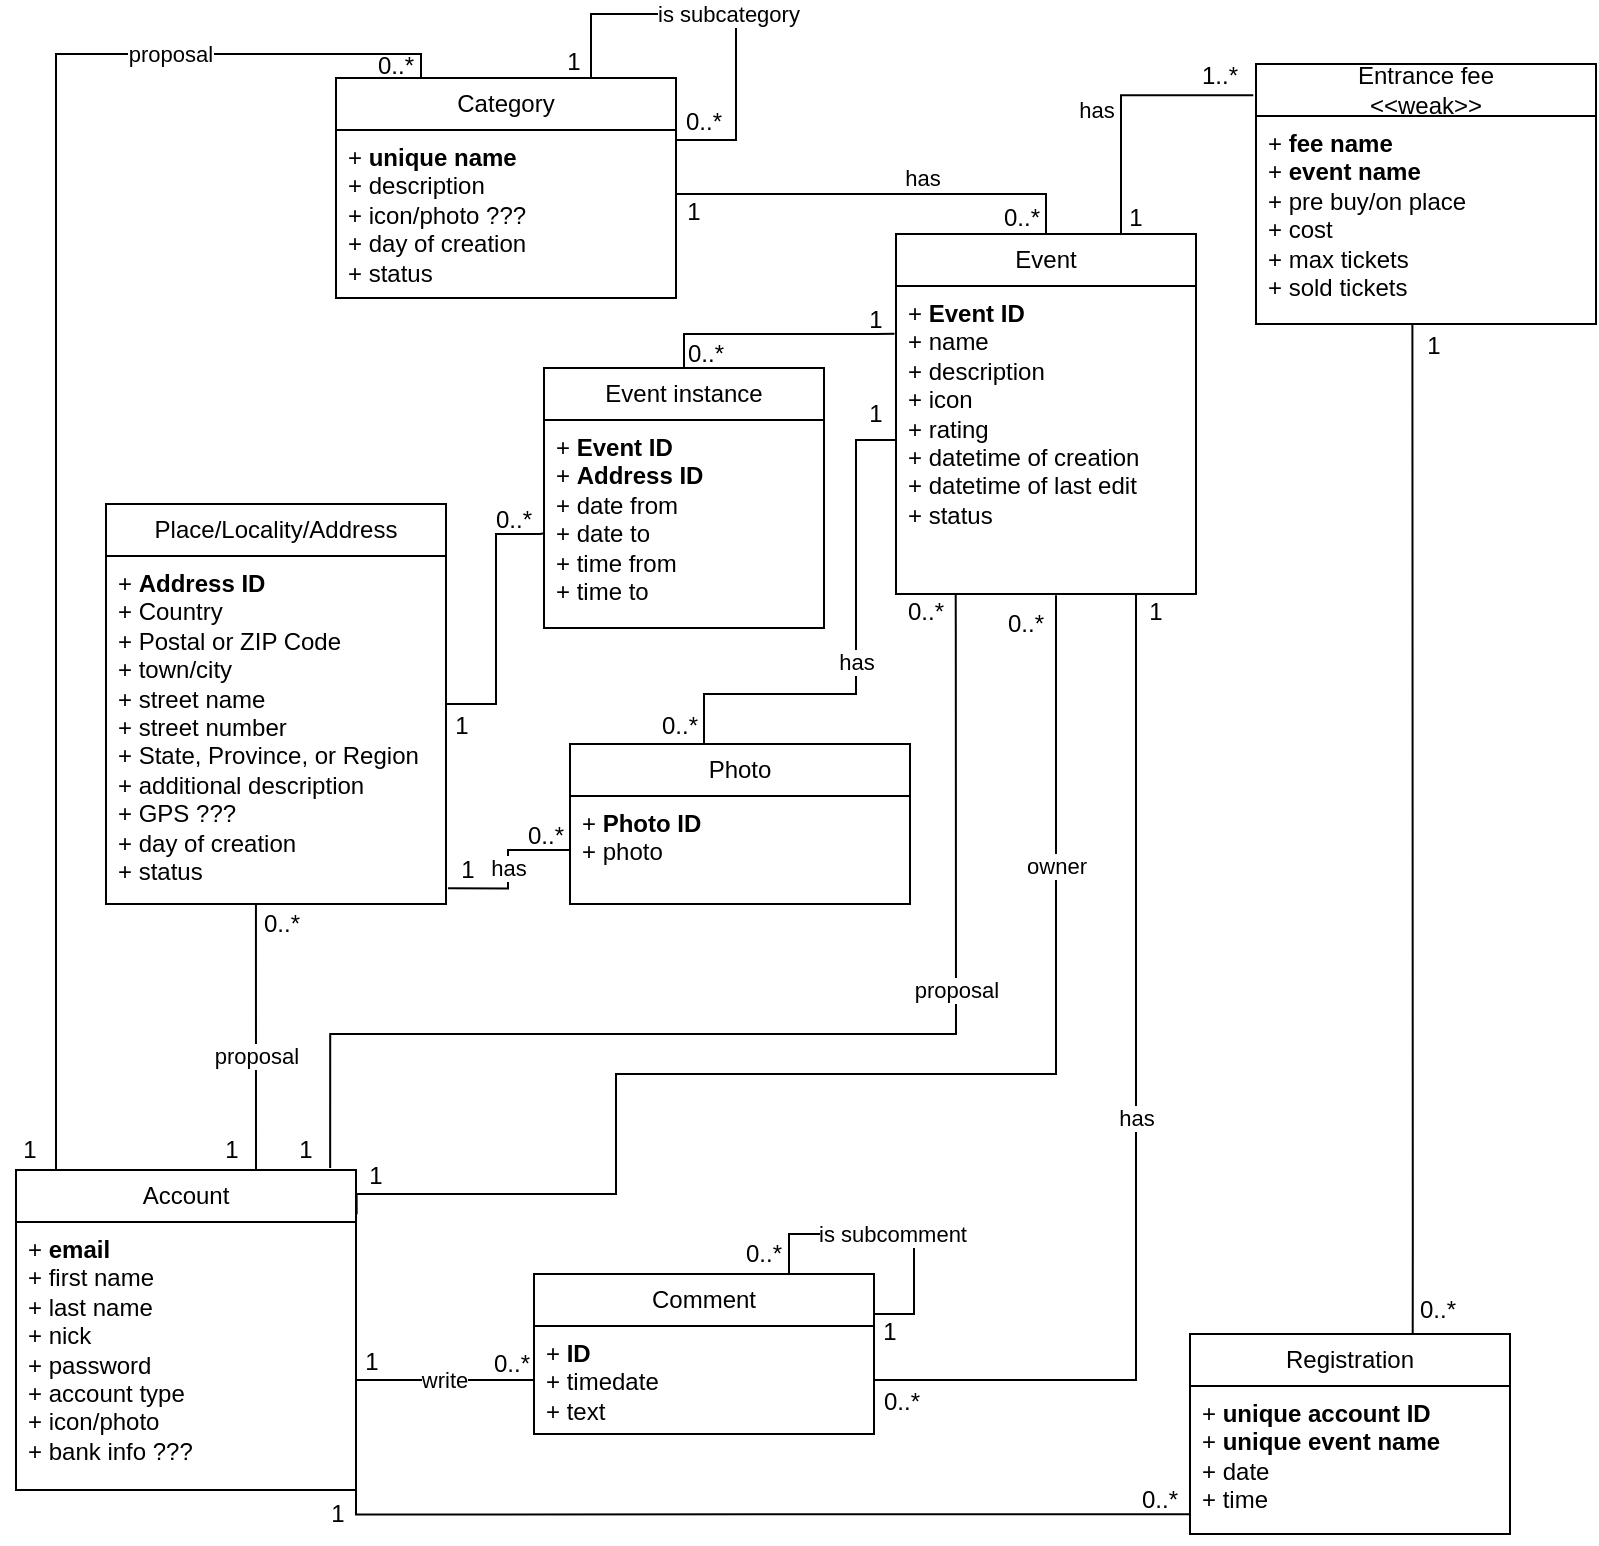 <mxfile version="21.8.2" type="device">
  <diagram name="Page-1" id="jqDnCujOp7mulD6K2x4Z">
    <mxGraphModel dx="1636" dy="948" grid="1" gridSize="10" guides="1" tooltips="1" connect="1" arrows="1" fold="1" page="1" pageScale="1" pageWidth="827" pageHeight="1169" math="0" shadow="0">
      <root>
        <mxCell id="0" />
        <mxCell id="1" parent="0" />
        <mxCell id="FDN6Dccw9lO80wlC99TS-1" value="Event" style="swimlane;fontStyle=0;childLayout=stackLayout;horizontal=1;startSize=26;fillColor=none;horizontalStack=0;resizeParent=1;resizeParentMax=0;resizeLast=0;collapsible=1;marginBottom=0;whiteSpace=wrap;html=1;" parent="1" vertex="1">
          <mxGeometry x="460" y="120" width="150" height="180" as="geometry">
            <mxRectangle x="110" y="140" width="70" height="30" as="alternateBounds" />
          </mxGeometry>
        </mxCell>
        <mxCell id="FDN6Dccw9lO80wlC99TS-3" value="+ &lt;b&gt;Event ID&lt;/b&gt;&lt;br&gt;+ name&lt;br&gt;+ description&lt;br&gt;+ icon&lt;br&gt;+ rating&lt;br&gt;+ datetime of creation&lt;br&gt;+ datetime of last edit&lt;br&gt;+ status" style="text;strokeColor=none;fillColor=none;align=left;verticalAlign=top;spacingLeft=4;spacingRight=4;overflow=hidden;rotatable=0;points=[[0,0.5],[1,0.5]];portConstraint=eastwest;whiteSpace=wrap;html=1;" parent="FDN6Dccw9lO80wlC99TS-1" vertex="1">
          <mxGeometry y="26" width="150" height="154" as="geometry" />
        </mxCell>
        <mxCell id="FDN6Dccw9lO80wlC99TS-5" value="Place/Locality/Address" style="swimlane;fontStyle=0;childLayout=stackLayout;horizontal=1;startSize=26;fillColor=none;horizontalStack=0;resizeParent=1;resizeParentMax=0;resizeLast=0;collapsible=1;marginBottom=0;whiteSpace=wrap;html=1;" parent="1" vertex="1">
          <mxGeometry x="65" y="255" width="170" height="200" as="geometry" />
        </mxCell>
        <mxCell id="FDN6Dccw9lO80wlC99TS-6" value="+ &lt;b&gt;Address ID&lt;/b&gt;&lt;br&gt;+ Country&lt;br&gt;+&amp;nbsp;Postal or ZIP Code&lt;br&gt;+ town/city&lt;br&gt;+ street name&lt;br&gt;+ street number&lt;br&gt;+&amp;nbsp;State, Province, or Region&lt;br&gt;+ additional description&lt;br&gt;+ GPS ???&lt;br&gt;+ day of creation&lt;br&gt;+ status" style="text;strokeColor=none;fillColor=none;align=left;verticalAlign=top;spacingLeft=4;spacingRight=4;overflow=hidden;rotatable=0;points=[[0,0.5],[1,0.5]];portConstraint=eastwest;whiteSpace=wrap;html=1;" parent="FDN6Dccw9lO80wlC99TS-5" vertex="1">
          <mxGeometry y="26" width="170" height="174" as="geometry" />
        </mxCell>
        <mxCell id="FDN6Dccw9lO80wlC99TS-31" value="has" style="edgeStyle=orthogonalEdgeStyle;rounded=0;orthogonalLoop=1;jettySize=auto;html=1;exitX=-0.008;exitY=0.12;exitDx=0;exitDy=0;endArrow=none;endFill=0;entryX=0.75;entryY=0;entryDx=0;entryDy=0;exitPerimeter=0;" parent="1" source="FDN6Dccw9lO80wlC99TS-15" target="FDN6Dccw9lO80wlC99TS-1" edge="1">
          <mxGeometry x="0.095" y="-13" relative="1" as="geometry">
            <mxPoint as="offset" />
          </mxGeometry>
        </mxCell>
        <mxCell id="FDN6Dccw9lO80wlC99TS-15" value="Entrance fee&lt;br&gt;&amp;lt;&amp;lt;weak&amp;gt;&amp;gt;" style="swimlane;fontStyle=0;childLayout=stackLayout;horizontal=1;startSize=26;fillColor=none;horizontalStack=0;resizeParent=1;resizeParentMax=0;resizeLast=0;collapsible=1;marginBottom=0;whiteSpace=wrap;html=1;" parent="1" vertex="1">
          <mxGeometry x="640" y="35" width="170" height="130" as="geometry" />
        </mxCell>
        <mxCell id="FDN6Dccw9lO80wlC99TS-16" value="+ &lt;b&gt;fee name&lt;/b&gt;&lt;br&gt;+ &lt;b&gt;event name&lt;br&gt;&lt;/b&gt;+ pre buy/on place&lt;br&gt;+ cost&lt;br&gt;+ max tickets&lt;br&gt;+ sold tickets" style="text;strokeColor=none;fillColor=none;align=left;verticalAlign=top;spacingLeft=4;spacingRight=4;overflow=hidden;rotatable=0;points=[[0,0.5],[1,0.5]];portConstraint=eastwest;whiteSpace=wrap;html=1;" parent="FDN6Dccw9lO80wlC99TS-15" vertex="1">
          <mxGeometry y="26" width="170" height="104" as="geometry" />
        </mxCell>
        <mxCell id="FDN6Dccw9lO80wlC99TS-17" value="Photo" style="swimlane;fontStyle=0;childLayout=stackLayout;horizontal=1;startSize=26;fillColor=none;horizontalStack=0;resizeParent=1;resizeParentMax=0;resizeLast=0;collapsible=1;marginBottom=0;whiteSpace=wrap;html=1;" parent="1" vertex="1">
          <mxGeometry x="297" y="375" width="170" height="80" as="geometry" />
        </mxCell>
        <mxCell id="FDN6Dccw9lO80wlC99TS-18" value="+ &lt;b&gt;Photo ID&lt;/b&gt;&lt;br&gt;+ photo" style="text;strokeColor=none;fillColor=none;align=left;verticalAlign=top;spacingLeft=4;spacingRight=4;overflow=hidden;rotatable=0;points=[[0,0.5],[1,0.5]];portConstraint=eastwest;whiteSpace=wrap;html=1;" parent="FDN6Dccw9lO80wlC99TS-17" vertex="1">
          <mxGeometry y="26" width="170" height="54" as="geometry" />
        </mxCell>
        <mxCell id="FDN6Dccw9lO80wlC99TS-113" value="proposal" style="edgeStyle=orthogonalEdgeStyle;rounded=0;orthogonalLoop=1;jettySize=auto;html=1;exitX=0.25;exitY=0;exitDx=0;exitDy=0;entryX=0;entryY=0;entryDx=0;entryDy=0;endArrow=none;endFill=0;" parent="1" source="FDN6Dccw9lO80wlC99TS-19" target="FDN6Dccw9lO80wlC99TS-21" edge="1">
          <mxGeometry x="-0.644" relative="1" as="geometry">
            <Array as="points">
              <mxPoint x="223" y="30" />
              <mxPoint x="40" y="30" />
              <mxPoint x="40" y="588" />
            </Array>
            <mxPoint as="offset" />
          </mxGeometry>
        </mxCell>
        <mxCell id="FDN6Dccw9lO80wlC99TS-19" value="Category" style="swimlane;fontStyle=0;childLayout=stackLayout;horizontal=1;startSize=26;fillColor=none;horizontalStack=0;resizeParent=1;resizeParentMax=0;resizeLast=0;collapsible=1;marginBottom=0;whiteSpace=wrap;html=1;" parent="1" vertex="1">
          <mxGeometry x="180" y="42" width="170" height="110" as="geometry" />
        </mxCell>
        <mxCell id="FDN6Dccw9lO80wlC99TS-20" value="+ &lt;b&gt;unique name&lt;/b&gt;&lt;br&gt;+ description&lt;br&gt;+ icon/photo ???&lt;br&gt;+ day of creation&lt;br&gt;+ status" style="text;strokeColor=none;fillColor=none;align=left;verticalAlign=top;spacingLeft=4;spacingRight=4;overflow=hidden;rotatable=0;points=[[0,0.5],[1,0.5]];portConstraint=eastwest;whiteSpace=wrap;html=1;" parent="FDN6Dccw9lO80wlC99TS-19" vertex="1">
          <mxGeometry y="26" width="170" height="84" as="geometry" />
        </mxCell>
        <mxCell id="FDN6Dccw9lO80wlC99TS-98" value="owner" style="edgeStyle=orthogonalEdgeStyle;rounded=0;orthogonalLoop=1;jettySize=auto;html=1;exitX=1.002;exitY=0.138;exitDx=0;exitDy=0;exitPerimeter=0;entryX=0.534;entryY=1.004;entryDx=0;entryDy=0;entryPerimeter=0;endArrow=none;endFill=0;" parent="1" source="FDN6Dccw9lO80wlC99TS-21" target="FDN6Dccw9lO80wlC99TS-3" edge="1">
          <mxGeometry x="0.588" relative="1" as="geometry">
            <mxPoint x="490" y="260" as="targetPoint" />
            <Array as="points">
              <mxPoint x="190" y="600" />
              <mxPoint x="320" y="600" />
              <mxPoint x="320" y="540" />
              <mxPoint x="540" y="540" />
              <mxPoint x="540" y="301" />
            </Array>
            <mxPoint as="offset" />
          </mxGeometry>
        </mxCell>
        <mxCell id="FDN6Dccw9lO80wlC99TS-107" value="proposal" style="edgeStyle=orthogonalEdgeStyle;rounded=0;orthogonalLoop=1;jettySize=auto;html=1;exitX=0.75;exitY=0;exitDx=0;exitDy=0;endArrow=none;endFill=0;entryX=0.441;entryY=1;entryDx=0;entryDy=0;entryPerimeter=0;" parent="1" source="FDN6Dccw9lO80wlC99TS-21" target="FDN6Dccw9lO80wlC99TS-6" edge="1">
          <mxGeometry x="-0.078" relative="1" as="geometry">
            <mxPoint x="140" y="460" as="targetPoint" />
            <Array as="points">
              <mxPoint x="140" y="588" />
            </Array>
            <mxPoint as="offset" />
          </mxGeometry>
        </mxCell>
        <mxCell id="FDN6Dccw9lO80wlC99TS-21" value="Account" style="swimlane;fontStyle=0;childLayout=stackLayout;horizontal=1;startSize=26;fillColor=none;horizontalStack=0;resizeParent=1;resizeParentMax=0;resizeLast=0;collapsible=1;marginBottom=0;whiteSpace=wrap;html=1;" parent="1" vertex="1">
          <mxGeometry x="20" y="588" width="170" height="160" as="geometry" />
        </mxCell>
        <mxCell id="FDN6Dccw9lO80wlC99TS-22" value="+&amp;nbsp;&lt;b&gt;email&lt;/b&gt;&lt;br&gt;+ first name&lt;br&gt;+ last name&lt;br&gt;+ nick&lt;br&gt;+ password&lt;br&gt;+ account type&lt;br&gt;+ icon/photo&lt;br&gt;+ bank info ???" style="text;strokeColor=none;fillColor=none;align=left;verticalAlign=top;spacingLeft=4;spacingRight=4;overflow=hidden;rotatable=0;points=[[0,0.5],[1,0.5]];portConstraint=eastwest;whiteSpace=wrap;html=1;" parent="FDN6Dccw9lO80wlC99TS-21" vertex="1">
          <mxGeometry y="26" width="170" height="134" as="geometry" />
        </mxCell>
        <mxCell id="FDN6Dccw9lO80wlC99TS-25" value="has" style="edgeStyle=orthogonalEdgeStyle;rounded=0;orthogonalLoop=1;jettySize=auto;html=1;entryX=0.5;entryY=0;entryDx=0;entryDy=0;endArrow=none;endFill=0;" parent="1" source="FDN6Dccw9lO80wlC99TS-20" target="FDN6Dccw9lO80wlC99TS-1" edge="1">
          <mxGeometry x="0.198" y="8" relative="1" as="geometry">
            <Array as="points">
              <mxPoint x="535" y="100" />
            </Array>
            <mxPoint as="offset" />
          </mxGeometry>
        </mxCell>
        <mxCell id="FDN6Dccw9lO80wlC99TS-26" value="1" style="text;html=1;strokeColor=none;fillColor=none;align=center;verticalAlign=middle;whiteSpace=wrap;rounded=0;" parent="1" vertex="1">
          <mxGeometry x="344" y="94" width="30" height="30" as="geometry" />
        </mxCell>
        <mxCell id="FDN6Dccw9lO80wlC99TS-27" value="0..*" style="text;html=1;strokeColor=none;fillColor=none;align=center;verticalAlign=middle;whiteSpace=wrap;rounded=0;" parent="1" vertex="1">
          <mxGeometry x="508" y="97" width="30" height="30" as="geometry" />
        </mxCell>
        <mxCell id="FDN6Dccw9lO80wlC99TS-29" value="0..*" style="text;html=1;strokeColor=none;fillColor=none;align=center;verticalAlign=middle;whiteSpace=wrap;rounded=0;" parent="1" vertex="1">
          <mxGeometry x="350" y="165" width="30" height="30" as="geometry" />
        </mxCell>
        <mxCell id="FDN6Dccw9lO80wlC99TS-30" value="0..*" style="text;html=1;strokeColor=none;fillColor=none;align=center;verticalAlign=middle;whiteSpace=wrap;rounded=0;" parent="1" vertex="1">
          <mxGeometry x="254" y="248" width="30" height="30" as="geometry" />
        </mxCell>
        <mxCell id="FDN6Dccw9lO80wlC99TS-32" value="1..*" style="text;html=1;strokeColor=none;fillColor=none;align=center;verticalAlign=middle;whiteSpace=wrap;rounded=0;" parent="1" vertex="1">
          <mxGeometry x="607" y="26" width="30" height="30" as="geometry" />
        </mxCell>
        <mxCell id="FDN6Dccw9lO80wlC99TS-33" value="1" style="text;html=1;strokeColor=none;fillColor=none;align=center;verticalAlign=middle;whiteSpace=wrap;rounded=0;" parent="1" vertex="1">
          <mxGeometry x="565" y="97" width="30" height="30" as="geometry" />
        </mxCell>
        <mxCell id="FDN6Dccw9lO80wlC99TS-34" value="has" style="edgeStyle=orthogonalEdgeStyle;rounded=0;orthogonalLoop=1;jettySize=auto;html=1;entryX=0;entryY=0.5;entryDx=0;entryDy=0;endArrow=none;endFill=0;exitX=0.5;exitY=0;exitDx=0;exitDy=0;" parent="1" source="FDN6Dccw9lO80wlC99TS-17" target="FDN6Dccw9lO80wlC99TS-3" edge="1">
          <mxGeometry x="0.018" relative="1" as="geometry">
            <mxPoint x="715" y="240" as="sourcePoint" />
            <Array as="points">
              <mxPoint x="364" y="350" />
              <mxPoint x="440" y="350" />
              <mxPoint x="440" y="223" />
            </Array>
            <mxPoint as="offset" />
          </mxGeometry>
        </mxCell>
        <mxCell id="FDN6Dccw9lO80wlC99TS-35" value="1" style="text;html=1;strokeColor=none;fillColor=none;align=center;verticalAlign=middle;whiteSpace=wrap;rounded=0;" parent="1" vertex="1">
          <mxGeometry x="435" y="195" width="30" height="30" as="geometry" />
        </mxCell>
        <mxCell id="FDN6Dccw9lO80wlC99TS-36" value="0..*" style="text;html=1;strokeColor=none;fillColor=none;align=center;verticalAlign=middle;whiteSpace=wrap;rounded=0;" parent="1" vertex="1">
          <mxGeometry x="270" y="406" width="30" height="30" as="geometry" />
        </mxCell>
        <mxCell id="FDN6Dccw9lO80wlC99TS-42" style="edgeStyle=orthogonalEdgeStyle;rounded=0;orthogonalLoop=1;jettySize=auto;html=1;endArrow=none;endFill=0;entryX=0.46;entryY=1.003;entryDx=0;entryDy=0;entryPerimeter=0;exitX=0.696;exitY=-0.004;exitDx=0;exitDy=0;exitPerimeter=0;" parent="1" source="FDN6Dccw9lO80wlC99TS-38" target="FDN6Dccw9lO80wlC99TS-16" edge="1">
          <mxGeometry relative="1" as="geometry">
            <mxPoint x="580" y="350" as="targetPoint" />
            <Array as="points">
              <mxPoint x="718" y="620" />
            </Array>
            <mxPoint x="740" y="620" as="sourcePoint" />
          </mxGeometry>
        </mxCell>
        <mxCell id="FDN6Dccw9lO80wlC99TS-38" value="Registration" style="swimlane;fontStyle=0;childLayout=stackLayout;horizontal=1;startSize=26;fillColor=none;horizontalStack=0;resizeParent=1;resizeParentMax=0;resizeLast=0;collapsible=1;marginBottom=0;whiteSpace=wrap;html=1;" parent="1" vertex="1">
          <mxGeometry x="607" y="670" width="160" height="100" as="geometry" />
        </mxCell>
        <mxCell id="FDN6Dccw9lO80wlC99TS-39" value="+ &lt;b&gt;unique account ID&lt;br&gt;&lt;/b&gt;+ &lt;b&gt;unique event name&lt;/b&gt;&lt;br&gt;+ date&lt;br&gt;+ time" style="text;strokeColor=none;fillColor=none;align=left;verticalAlign=top;spacingLeft=4;spacingRight=4;overflow=hidden;rotatable=0;points=[[0,0.5],[1,0.5]];portConstraint=eastwest;whiteSpace=wrap;html=1;" parent="FDN6Dccw9lO80wlC99TS-38" vertex="1">
          <mxGeometry y="26" width="160" height="74" as="geometry" />
        </mxCell>
        <mxCell id="FDN6Dccw9lO80wlC99TS-41" style="edgeStyle=orthogonalEdgeStyle;rounded=0;orthogonalLoop=1;jettySize=auto;html=1;exitX=1;exitY=0.5;exitDx=0;exitDy=0;endArrow=none;endFill=0;entryX=0.002;entryY=0.867;entryDx=0;entryDy=0;entryPerimeter=0;" parent="1" source="FDN6Dccw9lO80wlC99TS-22" target="FDN6Dccw9lO80wlC99TS-39" edge="1">
          <mxGeometry relative="1" as="geometry">
            <mxPoint x="580" y="760" as="targetPoint" />
            <Array as="points">
              <mxPoint x="190" y="760" />
            </Array>
          </mxGeometry>
        </mxCell>
        <mxCell id="FDN6Dccw9lO80wlC99TS-65" value="is subcategory" style="edgeStyle=orthogonalEdgeStyle;rounded=0;orthogonalLoop=1;jettySize=auto;html=1;exitX=0.75;exitY=0;exitDx=0;exitDy=0;entryX=1;entryY=0.25;entryDx=0;entryDy=0;endArrow=none;endFill=0;" parent="1" source="FDN6Dccw9lO80wlC99TS-19" target="FDN6Dccw9lO80wlC99TS-19" edge="1">
          <mxGeometry relative="1" as="geometry">
            <Array as="points">
              <mxPoint x="308" y="10" />
              <mxPoint x="380" y="10" />
              <mxPoint x="380" y="73" />
            </Array>
          </mxGeometry>
        </mxCell>
        <mxCell id="FDN6Dccw9lO80wlC99TS-66" value="1" style="text;html=1;strokeColor=none;fillColor=none;align=center;verticalAlign=middle;whiteSpace=wrap;rounded=0;" parent="1" vertex="1">
          <mxGeometry x="284" y="19" width="30" height="30" as="geometry" />
        </mxCell>
        <mxCell id="FDN6Dccw9lO80wlC99TS-67" value="0..*" style="text;html=1;strokeColor=none;fillColor=none;align=center;verticalAlign=middle;whiteSpace=wrap;rounded=0;" parent="1" vertex="1">
          <mxGeometry x="349" y="49" width="30" height="30" as="geometry" />
        </mxCell>
        <mxCell id="FDN6Dccw9lO80wlC99TS-72" value="1" style="text;html=1;strokeColor=none;fillColor=none;align=center;verticalAlign=middle;whiteSpace=wrap;rounded=0;" parent="1" vertex="1">
          <mxGeometry x="714" y="161" width="30" height="30" as="geometry" />
        </mxCell>
        <mxCell id="FDN6Dccw9lO80wlC99TS-73" value="1" style="text;html=1;strokeColor=none;fillColor=none;align=center;verticalAlign=middle;whiteSpace=wrap;rounded=0;" parent="1" vertex="1">
          <mxGeometry x="166" y="745" width="30" height="30" as="geometry" />
        </mxCell>
        <mxCell id="FDN6Dccw9lO80wlC99TS-74" value="0..*" style="text;html=1;strokeColor=none;fillColor=none;align=center;verticalAlign=middle;whiteSpace=wrap;rounded=0;" parent="1" vertex="1">
          <mxGeometry x="716" y="643" width="30" height="30" as="geometry" />
        </mxCell>
        <mxCell id="FDN6Dccw9lO80wlC99TS-75" value="0..*" style="text;html=1;strokeColor=none;fillColor=none;align=center;verticalAlign=middle;whiteSpace=wrap;rounded=0;" parent="1" vertex="1">
          <mxGeometry x="577" y="738" width="30" height="30" as="geometry" />
        </mxCell>
        <mxCell id="FDN6Dccw9lO80wlC99TS-76" value="Comment" style="swimlane;fontStyle=0;childLayout=stackLayout;horizontal=1;startSize=26;fillColor=none;horizontalStack=0;resizeParent=1;resizeParentMax=0;resizeLast=0;collapsible=1;marginBottom=0;whiteSpace=wrap;html=1;" parent="1" vertex="1">
          <mxGeometry x="279" y="640" width="170" height="80" as="geometry" />
        </mxCell>
        <mxCell id="FDN6Dccw9lO80wlC99TS-77" value="+ &lt;b&gt;ID&lt;/b&gt;&lt;br&gt;+ timedate&lt;br&gt;+ text" style="text;strokeColor=none;fillColor=none;align=left;verticalAlign=top;spacingLeft=4;spacingRight=4;overflow=hidden;rotatable=0;points=[[0,0.5],[1,0.5]];portConstraint=eastwest;whiteSpace=wrap;html=1;" parent="FDN6Dccw9lO80wlC99TS-76" vertex="1">
          <mxGeometry y="26" width="170" height="54" as="geometry" />
        </mxCell>
        <mxCell id="FDN6Dccw9lO80wlC99TS-91" value="1" style="text;html=1;strokeColor=none;fillColor=none;align=center;verticalAlign=middle;whiteSpace=wrap;rounded=0;" parent="1" vertex="1">
          <mxGeometry x="183" y="669" width="30" height="30" as="geometry" />
        </mxCell>
        <mxCell id="FDN6Dccw9lO80wlC99TS-92" value="0..*" style="text;html=1;strokeColor=none;fillColor=none;align=center;verticalAlign=middle;whiteSpace=wrap;rounded=0;" parent="1" vertex="1">
          <mxGeometry x="253" y="670" width="30" height="30" as="geometry" />
        </mxCell>
        <mxCell id="FDN6Dccw9lO80wlC99TS-99" value="1" style="text;html=1;strokeColor=none;fillColor=none;align=center;verticalAlign=middle;whiteSpace=wrap;rounded=0;" parent="1" vertex="1">
          <mxGeometry x="185" y="576" width="30" height="30" as="geometry" />
        </mxCell>
        <mxCell id="FDN6Dccw9lO80wlC99TS-100" value="0..*" style="text;html=1;strokeColor=none;fillColor=none;align=center;verticalAlign=middle;whiteSpace=wrap;rounded=0;" parent="1" vertex="1">
          <mxGeometry x="510" y="300" width="30" height="30" as="geometry" />
        </mxCell>
        <mxCell id="FDN6Dccw9lO80wlC99TS-108" value="1" style="text;html=1;strokeColor=none;fillColor=none;align=center;verticalAlign=middle;whiteSpace=wrap;rounded=0;" parent="1" vertex="1">
          <mxGeometry x="113" y="563" width="30" height="30" as="geometry" />
        </mxCell>
        <mxCell id="FDN6Dccw9lO80wlC99TS-109" value="0..*" style="text;html=1;strokeColor=none;fillColor=none;align=center;verticalAlign=middle;whiteSpace=wrap;rounded=0;" parent="1" vertex="1">
          <mxGeometry x="138" y="450" width="30" height="30" as="geometry" />
        </mxCell>
        <mxCell id="FDN6Dccw9lO80wlC99TS-110" value="proposal" style="edgeStyle=orthogonalEdgeStyle;rounded=0;orthogonalLoop=1;jettySize=auto;html=1;entryX=0.924;entryY=-0.006;entryDx=0;entryDy=0;entryPerimeter=0;endArrow=none;endFill=0;exitX=0.199;exitY=1.002;exitDx=0;exitDy=0;exitPerimeter=0;" parent="1" source="FDN6Dccw9lO80wlC99TS-3" target="FDN6Dccw9lO80wlC99TS-21" edge="1">
          <mxGeometry x="-0.339" relative="1" as="geometry">
            <Array as="points">
              <mxPoint x="490" y="320" />
              <mxPoint x="490" y="520" />
              <mxPoint x="177" y="520" />
            </Array>
            <mxPoint as="offset" />
            <mxPoint x="490" y="320" as="sourcePoint" />
          </mxGeometry>
        </mxCell>
        <mxCell id="FDN6Dccw9lO80wlC99TS-111" value="1" style="text;html=1;strokeColor=none;fillColor=none;align=center;verticalAlign=middle;whiteSpace=wrap;rounded=0;" parent="1" vertex="1">
          <mxGeometry x="150" y="563" width="30" height="30" as="geometry" />
        </mxCell>
        <mxCell id="FDN6Dccw9lO80wlC99TS-112" value="0..*" style="text;html=1;strokeColor=none;fillColor=none;align=center;verticalAlign=middle;whiteSpace=wrap;rounded=0;" parent="1" vertex="1">
          <mxGeometry x="460" y="294" width="30" height="30" as="geometry" />
        </mxCell>
        <mxCell id="FDN6Dccw9lO80wlC99TS-114" value="1" style="text;html=1;strokeColor=none;fillColor=none;align=center;verticalAlign=middle;whiteSpace=wrap;rounded=0;" parent="1" vertex="1">
          <mxGeometry x="12" y="563" width="30" height="30" as="geometry" />
        </mxCell>
        <mxCell id="FDN6Dccw9lO80wlC99TS-115" value="0..*" style="text;html=1;strokeColor=none;fillColor=none;align=center;verticalAlign=middle;whiteSpace=wrap;rounded=0;" parent="1" vertex="1">
          <mxGeometry x="195" y="21" width="30" height="30" as="geometry" />
        </mxCell>
        <mxCell id="FDN6Dccw9lO80wlC99TS-132" value="is subcomment" style="edgeStyle=orthogonalEdgeStyle;rounded=0;orthogonalLoop=1;jettySize=auto;html=1;exitX=0.75;exitY=0;exitDx=0;exitDy=0;entryX=1;entryY=0.25;entryDx=0;entryDy=0;endArrow=none;endFill=0;" parent="1" source="FDN6Dccw9lO80wlC99TS-76" target="FDN6Dccw9lO80wlC99TS-76" edge="1">
          <mxGeometry relative="1" as="geometry" />
        </mxCell>
        <mxCell id="FDN6Dccw9lO80wlC99TS-133" value="1" style="text;html=1;strokeColor=none;fillColor=none;align=center;verticalAlign=middle;whiteSpace=wrap;rounded=0;" parent="1" vertex="1">
          <mxGeometry x="575" y="294" width="30" height="30" as="geometry" />
        </mxCell>
        <mxCell id="FDN6Dccw9lO80wlC99TS-134" value="0..*" style="text;html=1;strokeColor=none;fillColor=none;align=center;verticalAlign=middle;whiteSpace=wrap;rounded=0;" parent="1" vertex="1">
          <mxGeometry x="448" y="689" width="30" height="30" as="geometry" />
        </mxCell>
        <mxCell id="60AjlheZNccqqkpiSa9z-3" value="Event instance" style="swimlane;fontStyle=0;childLayout=stackLayout;horizontal=1;startSize=26;fillColor=none;horizontalStack=0;resizeParent=1;resizeParentMax=0;resizeLast=0;collapsible=1;marginBottom=0;whiteSpace=wrap;html=1;" vertex="1" parent="1">
          <mxGeometry x="284" y="187" width="140" height="130" as="geometry" />
        </mxCell>
        <mxCell id="60AjlheZNccqqkpiSa9z-4" value="+ &lt;b&gt;Event ID&lt;br&gt;&lt;/b&gt;+ &lt;b&gt;Address ID&lt;/b&gt;&lt;br&gt;+ date from&lt;br&gt;+ date to&lt;br&gt;+ time from&lt;br&gt;+ time to" style="text;strokeColor=none;fillColor=none;align=left;verticalAlign=top;spacingLeft=4;spacingRight=4;overflow=hidden;rotatable=0;points=[[0,0.5],[1,0.5]];portConstraint=eastwest;whiteSpace=wrap;html=1;" vertex="1" parent="60AjlheZNccqqkpiSa9z-3">
          <mxGeometry y="26" width="140" height="104" as="geometry" />
        </mxCell>
        <mxCell id="60AjlheZNccqqkpiSa9z-5" style="edgeStyle=orthogonalEdgeStyle;rounded=0;orthogonalLoop=1;jettySize=auto;html=1;entryX=0.001;entryY=0.544;entryDx=0;entryDy=0;entryPerimeter=0;endArrow=none;endFill=0;" edge="1" parent="1" source="FDN6Dccw9lO80wlC99TS-5" target="60AjlheZNccqqkpiSa9z-4">
          <mxGeometry relative="1" as="geometry">
            <Array as="points">
              <mxPoint x="260" y="355" />
              <mxPoint x="260" y="270" />
              <mxPoint x="282" y="270" />
            </Array>
          </mxGeometry>
        </mxCell>
        <mxCell id="60AjlheZNccqqkpiSa9z-7" style="edgeStyle=orthogonalEdgeStyle;rounded=0;orthogonalLoop=1;jettySize=auto;html=1;exitX=0.5;exitY=0;exitDx=0;exitDy=0;entryX=-0.005;entryY=0.155;entryDx=0;entryDy=0;entryPerimeter=0;endArrow=none;endFill=0;" edge="1" parent="1" source="60AjlheZNccqqkpiSa9z-3" target="FDN6Dccw9lO80wlC99TS-3">
          <mxGeometry relative="1" as="geometry">
            <mxPoint x="450" y="160" as="targetPoint" />
            <Array as="points">
              <mxPoint x="354" y="170" />
              <mxPoint x="450" y="170" />
            </Array>
          </mxGeometry>
        </mxCell>
        <mxCell id="60AjlheZNccqqkpiSa9z-8" value="1" style="text;html=1;strokeColor=none;fillColor=none;align=center;verticalAlign=middle;whiteSpace=wrap;rounded=0;" vertex="1" parent="1">
          <mxGeometry x="435" y="148" width="30" height="30" as="geometry" />
        </mxCell>
        <mxCell id="60AjlheZNccqqkpiSa9z-9" value="1" style="text;html=1;strokeColor=none;fillColor=none;align=center;verticalAlign=middle;whiteSpace=wrap;rounded=0;" vertex="1" parent="1">
          <mxGeometry x="228" y="351" width="30" height="30" as="geometry" />
        </mxCell>
        <mxCell id="60AjlheZNccqqkpiSa9z-10" value="has" style="edgeStyle=orthogonalEdgeStyle;rounded=0;orthogonalLoop=1;jettySize=auto;html=1;entryX=1.006;entryY=0.955;entryDx=0;entryDy=0;entryPerimeter=0;endArrow=none;endFill=0;" edge="1" parent="1" source="FDN6Dccw9lO80wlC99TS-18" target="FDN6Dccw9lO80wlC99TS-6">
          <mxGeometry relative="1" as="geometry" />
        </mxCell>
        <mxCell id="60AjlheZNccqqkpiSa9z-11" value="0..*" style="text;html=1;strokeColor=none;fillColor=none;align=center;verticalAlign=middle;whiteSpace=wrap;rounded=0;" vertex="1" parent="1">
          <mxGeometry x="337" y="351" width="30" height="30" as="geometry" />
        </mxCell>
        <mxCell id="60AjlheZNccqqkpiSa9z-12" value="1" style="text;html=1;strokeColor=none;fillColor=none;align=center;verticalAlign=middle;whiteSpace=wrap;rounded=0;" vertex="1" parent="1">
          <mxGeometry x="231" y="423" width="30" height="30" as="geometry" />
        </mxCell>
        <mxCell id="60AjlheZNccqqkpiSa9z-16" value="write" style="edgeStyle=orthogonalEdgeStyle;rounded=0;orthogonalLoop=1;jettySize=auto;html=1;entryX=0.997;entryY=0.59;entryDx=0;entryDy=0;entryPerimeter=0;endArrow=none;endFill=0;" edge="1" parent="1" source="FDN6Dccw9lO80wlC99TS-77" target="FDN6Dccw9lO80wlC99TS-22">
          <mxGeometry relative="1" as="geometry">
            <mxPoint x="210" y="693" as="targetPoint" />
          </mxGeometry>
        </mxCell>
        <mxCell id="60AjlheZNccqqkpiSa9z-17" value="has" style="edgeStyle=orthogonalEdgeStyle;rounded=0;orthogonalLoop=1;jettySize=auto;html=1;entryX=0.8;entryY=1;entryDx=0;entryDy=0;entryPerimeter=0;endArrow=none;endFill=0;" edge="1" parent="1" source="FDN6Dccw9lO80wlC99TS-77" target="FDN6Dccw9lO80wlC99TS-3">
          <mxGeometry relative="1" as="geometry">
            <mxPoint x="580.0" y="310.0" as="targetPoint" />
          </mxGeometry>
        </mxCell>
        <mxCell id="60AjlheZNccqqkpiSa9z-18" value="0..*" style="text;html=1;strokeColor=none;fillColor=none;align=center;verticalAlign=middle;whiteSpace=wrap;rounded=0;" vertex="1" parent="1">
          <mxGeometry x="379" y="615" width="30" height="30" as="geometry" />
        </mxCell>
        <mxCell id="60AjlheZNccqqkpiSa9z-19" value="1" style="text;html=1;strokeColor=none;fillColor=none;align=center;verticalAlign=middle;whiteSpace=wrap;rounded=0;" vertex="1" parent="1">
          <mxGeometry x="442" y="654" width="30" height="30" as="geometry" />
        </mxCell>
      </root>
    </mxGraphModel>
  </diagram>
</mxfile>
